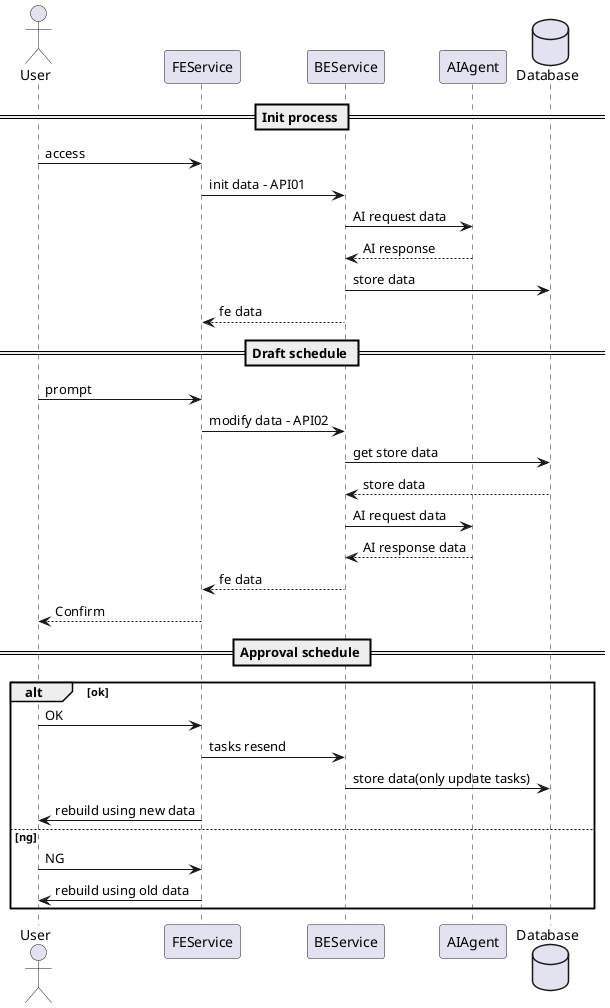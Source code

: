 @startuml sequence_diagram
actor User
participant FEService
participant BEService
participant AIAgent
database Database

== Init process ==
User -> FEService: access
FEService -> BEService: init data - API01
BEService -> AIAgent: AI request data
AIAgent --> BEService: AI response
BEService -> Database: store data
BEService --> FEService: fe data

== Draft schedule ==
User -> FEService: prompt
FEService -> BEService: modify data - API02
BEService -> Database: get store data
Database --> BEService: store data
BEService -> AIAgent: AI request data
AIAgent --> BEService: AI response data
BEService --> FEService: fe data
FEService --> User: Confirm

== Approval schedule ==
alt ok
  User -> FEService: OK
  FEService -> BEService: tasks resend
  BEService -> Database: store data(only update tasks)
  FEService -> User: rebuild using new data
else ng
  User -> FEService: NG
  FEService -> User: rebuild using old data
end

@enduml